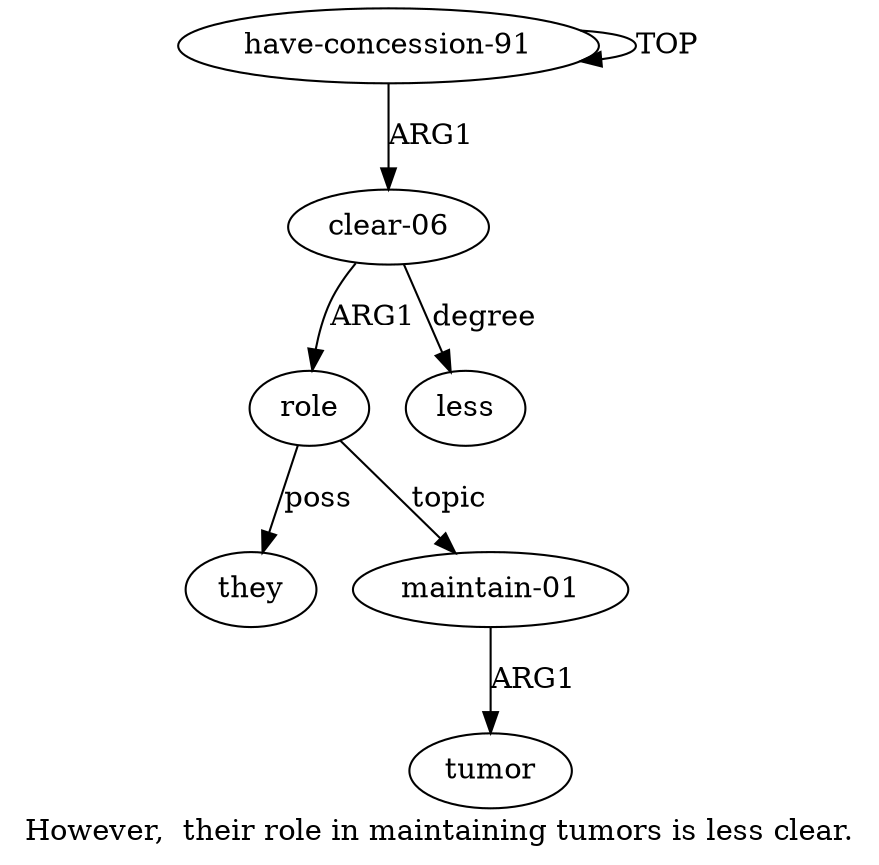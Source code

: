 digraph  {
	graph [label="However,  their role in maintaining tumors is less clear."];
	node [label="\N"];
	a1	 [color=black,
		gold_ind=1,
		gold_label="clear-06",
		label="clear-06",
		test_ind=1,
		test_label="clear-06"];
	a2	 [color=black,
		gold_ind=2,
		gold_label=role,
		label=role,
		test_ind=2,
		test_label=role];
	a1 -> a2 [key=0,
	color=black,
	gold_label=ARG1,
	label=ARG1,
	test_label=ARG1];
a6 [color=black,
	gold_ind=6,
	gold_label=less,
	label=less,
	test_ind=6,
	test_label=less];
a1 -> a6 [key=0,
color=black,
gold_label=degree,
label=degree,
test_label=degree];
a0 [color=black,
gold_ind=0,
gold_label="have-concession-91",
label="have-concession-91",
test_ind=0,
test_label="have-concession-91"];
a0 -> a1 [key=0,
color=black,
gold_label=ARG1,
label=ARG1,
test_label=ARG1];
a0 -> a0 [key=0,
color=black,
gold_label=TOP,
label=TOP,
test_label=TOP];
a3 [color=black,
gold_ind=3,
gold_label=they,
label=they,
test_ind=3,
test_label=they];
a2 -> a3 [key=0,
color=black,
gold_label=poss,
label=poss,
test_label=poss];
a4 [color=black,
gold_ind=4,
gold_label="maintain-01",
label="maintain-01",
test_ind=4,
test_label="maintain-01"];
a2 -> a4 [key=0,
color=black,
gold_label=topic,
label=topic,
test_label=topic];
a5 [color=black,
gold_ind=5,
gold_label=tumor,
label=tumor,
test_ind=5,
test_label=tumor];
a4 -> a5 [key=0,
color=black,
gold_label=ARG1,
label=ARG1,
test_label=ARG1];
}
